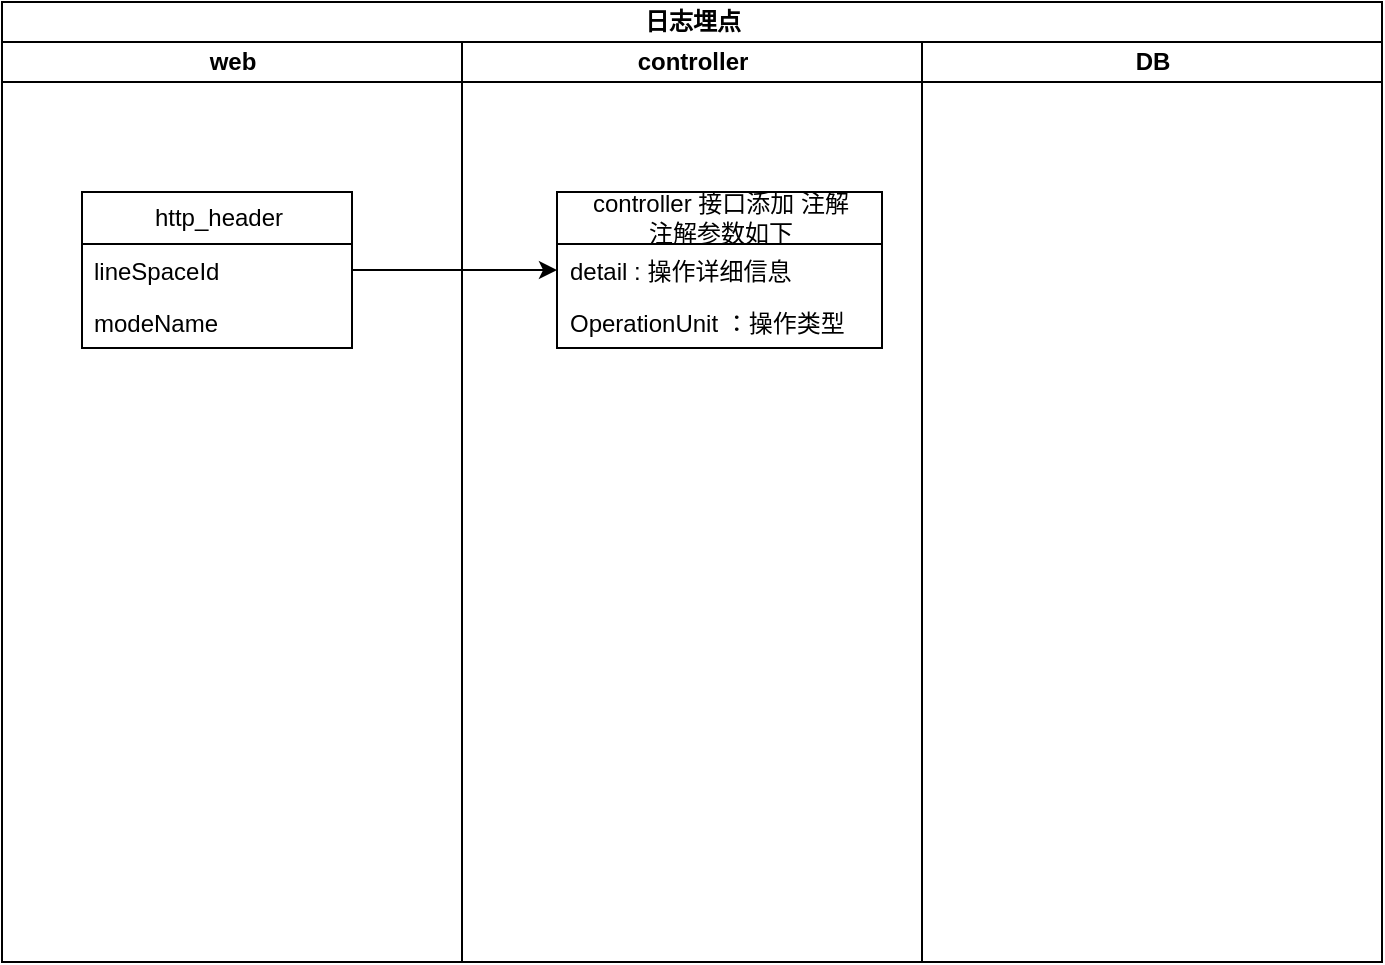 <mxfile version="21.6.6" type="github">
  <diagram name="第 1 页" id="QdaQC4iQ9BGiyTKTw770">
    <mxGraphModel dx="1652" dy="503" grid="1" gridSize="10" guides="1" tooltips="1" connect="1" arrows="0" fold="1" page="1" pageScale="1" pageWidth="827" pageHeight="1169" math="0" shadow="0">
      <root>
        <mxCell id="0" />
        <mxCell id="1" parent="0" />
        <mxCell id="miQYF8HhtR-RfOoCS1UI-8" value="日志埋点" style="swimlane;childLayout=stackLayout;resizeParent=1;resizeParentMax=0;startSize=20;html=1;" vertex="1" parent="1">
          <mxGeometry x="-30" y="120" width="690" height="480" as="geometry" />
        </mxCell>
        <mxCell id="miQYF8HhtR-RfOoCS1UI-9" value="web" style="swimlane;startSize=20;html=1;" vertex="1" parent="miQYF8HhtR-RfOoCS1UI-8">
          <mxGeometry y="20" width="230" height="460" as="geometry" />
        </mxCell>
        <mxCell id="miQYF8HhtR-RfOoCS1UI-14" value="http_header" style="swimlane;fontStyle=0;childLayout=stackLayout;horizontal=1;startSize=26;fillColor=none;horizontalStack=0;resizeParent=1;resizeParentMax=0;resizeLast=0;collapsible=1;marginBottom=0;html=1;" vertex="1" parent="miQYF8HhtR-RfOoCS1UI-9">
          <mxGeometry x="40" y="75" width="135" height="78" as="geometry" />
        </mxCell>
        <mxCell id="miQYF8HhtR-RfOoCS1UI-15" value="lineSpaceId" style="text;strokeColor=none;fillColor=none;align=left;verticalAlign=top;spacingLeft=4;spacingRight=4;overflow=hidden;rotatable=0;points=[[0,0.5],[1,0.5]];portConstraint=eastwest;whiteSpace=wrap;html=1;" vertex="1" parent="miQYF8HhtR-RfOoCS1UI-14">
          <mxGeometry y="26" width="135" height="26" as="geometry" />
        </mxCell>
        <mxCell id="miQYF8HhtR-RfOoCS1UI-16" value="modeName" style="text;strokeColor=none;fillColor=none;align=left;verticalAlign=top;spacingLeft=4;spacingRight=4;overflow=hidden;rotatable=0;points=[[0,0.5],[1,0.5]];portConstraint=eastwest;whiteSpace=wrap;html=1;" vertex="1" parent="miQYF8HhtR-RfOoCS1UI-14">
          <mxGeometry y="52" width="135" height="26" as="geometry" />
        </mxCell>
        <mxCell id="miQYF8HhtR-RfOoCS1UI-10" value="controller" style="swimlane;startSize=20;html=1;" vertex="1" parent="miQYF8HhtR-RfOoCS1UI-8">
          <mxGeometry x="230" y="20" width="230" height="460" as="geometry" />
        </mxCell>
        <mxCell id="miQYF8HhtR-RfOoCS1UI-52" value="controller 接口添加 注解&lt;br&gt;注解参数如下" style="swimlane;fontStyle=0;childLayout=stackLayout;horizontal=1;startSize=26;fillColor=none;horizontalStack=0;resizeParent=1;resizeParentMax=0;resizeLast=0;collapsible=1;marginBottom=0;html=1;" vertex="1" parent="miQYF8HhtR-RfOoCS1UI-10">
          <mxGeometry x="47.5" y="75" width="162.5" height="78" as="geometry" />
        </mxCell>
        <mxCell id="miQYF8HhtR-RfOoCS1UI-55" value="detail : 操作详细信息" style="text;strokeColor=none;fillColor=none;align=left;verticalAlign=top;spacingLeft=4;spacingRight=4;overflow=hidden;rotatable=0;points=[[0,0.5],[1,0.5]];portConstraint=eastwest;whiteSpace=wrap;html=1;" vertex="1" parent="miQYF8HhtR-RfOoCS1UI-52">
          <mxGeometry y="26" width="162.5" height="26" as="geometry" />
        </mxCell>
        <mxCell id="miQYF8HhtR-RfOoCS1UI-54" value="OperationUnit ：操作类型" style="text;strokeColor=none;fillColor=none;align=left;verticalAlign=top;spacingLeft=4;spacingRight=4;overflow=hidden;rotatable=0;points=[[0,0.5],[1,0.5]];portConstraint=eastwest;whiteSpace=wrap;html=1;" vertex="1" parent="miQYF8HhtR-RfOoCS1UI-52">
          <mxGeometry y="52" width="162.5" height="26" as="geometry" />
        </mxCell>
        <mxCell id="miQYF8HhtR-RfOoCS1UI-11" value="DB" style="swimlane;startSize=20;html=1;" vertex="1" parent="miQYF8HhtR-RfOoCS1UI-8">
          <mxGeometry x="460" y="20" width="230" height="460" as="geometry" />
        </mxCell>
        <mxCell id="miQYF8HhtR-RfOoCS1UI-19" style="edgeStyle=orthogonalEdgeStyle;rounded=0;orthogonalLoop=1;jettySize=auto;html=1;exitX=1;exitY=0.5;exitDx=0;exitDy=0;entryX=0;entryY=0.5;entryDx=0;entryDy=0;" edge="1" parent="miQYF8HhtR-RfOoCS1UI-8" source="miQYF8HhtR-RfOoCS1UI-15">
          <mxGeometry relative="1" as="geometry">
            <mxPoint x="277.5" y="134.0" as="targetPoint" />
          </mxGeometry>
        </mxCell>
      </root>
    </mxGraphModel>
  </diagram>
</mxfile>
